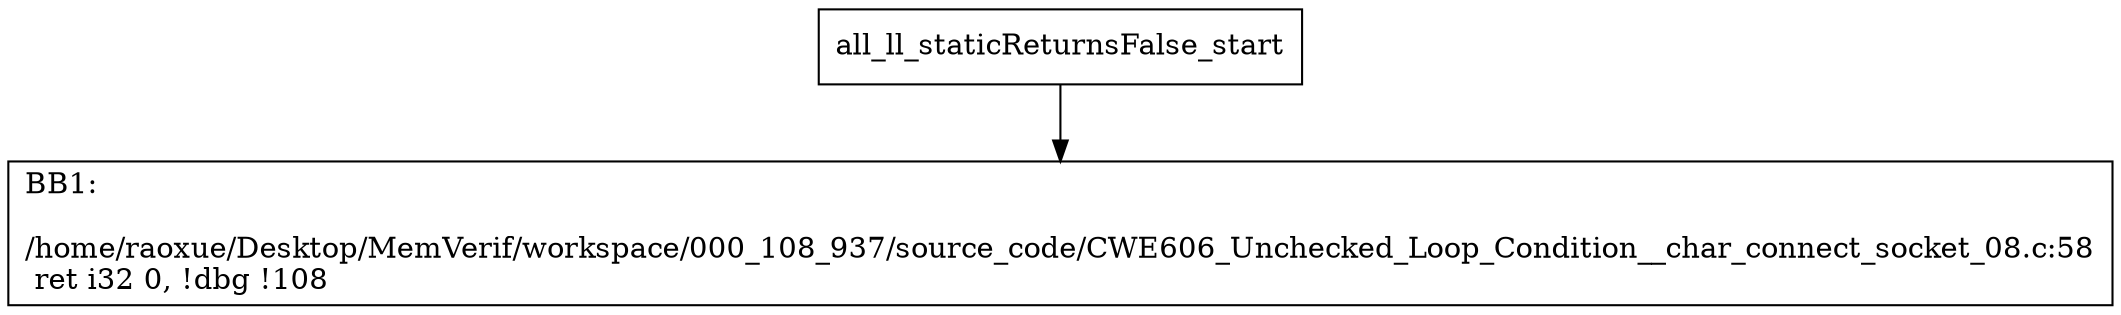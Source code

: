 digraph "CFG for'all_ll_staticReturnsFalse' function" {
	BBall_ll_staticReturnsFalse_start[shape=record,label="{all_ll_staticReturnsFalse_start}"];
	BBall_ll_staticReturnsFalse_start-> all_ll_staticReturnsFalseBB1;
	all_ll_staticReturnsFalseBB1 [shape=record, label="{BB1:\l\l/home/raoxue/Desktop/MemVerif/workspace/000_108_937/source_code/CWE606_Unchecked_Loop_Condition__char_connect_socket_08.c:58\l
  ret i32 0, !dbg !108\l
}"];
}
